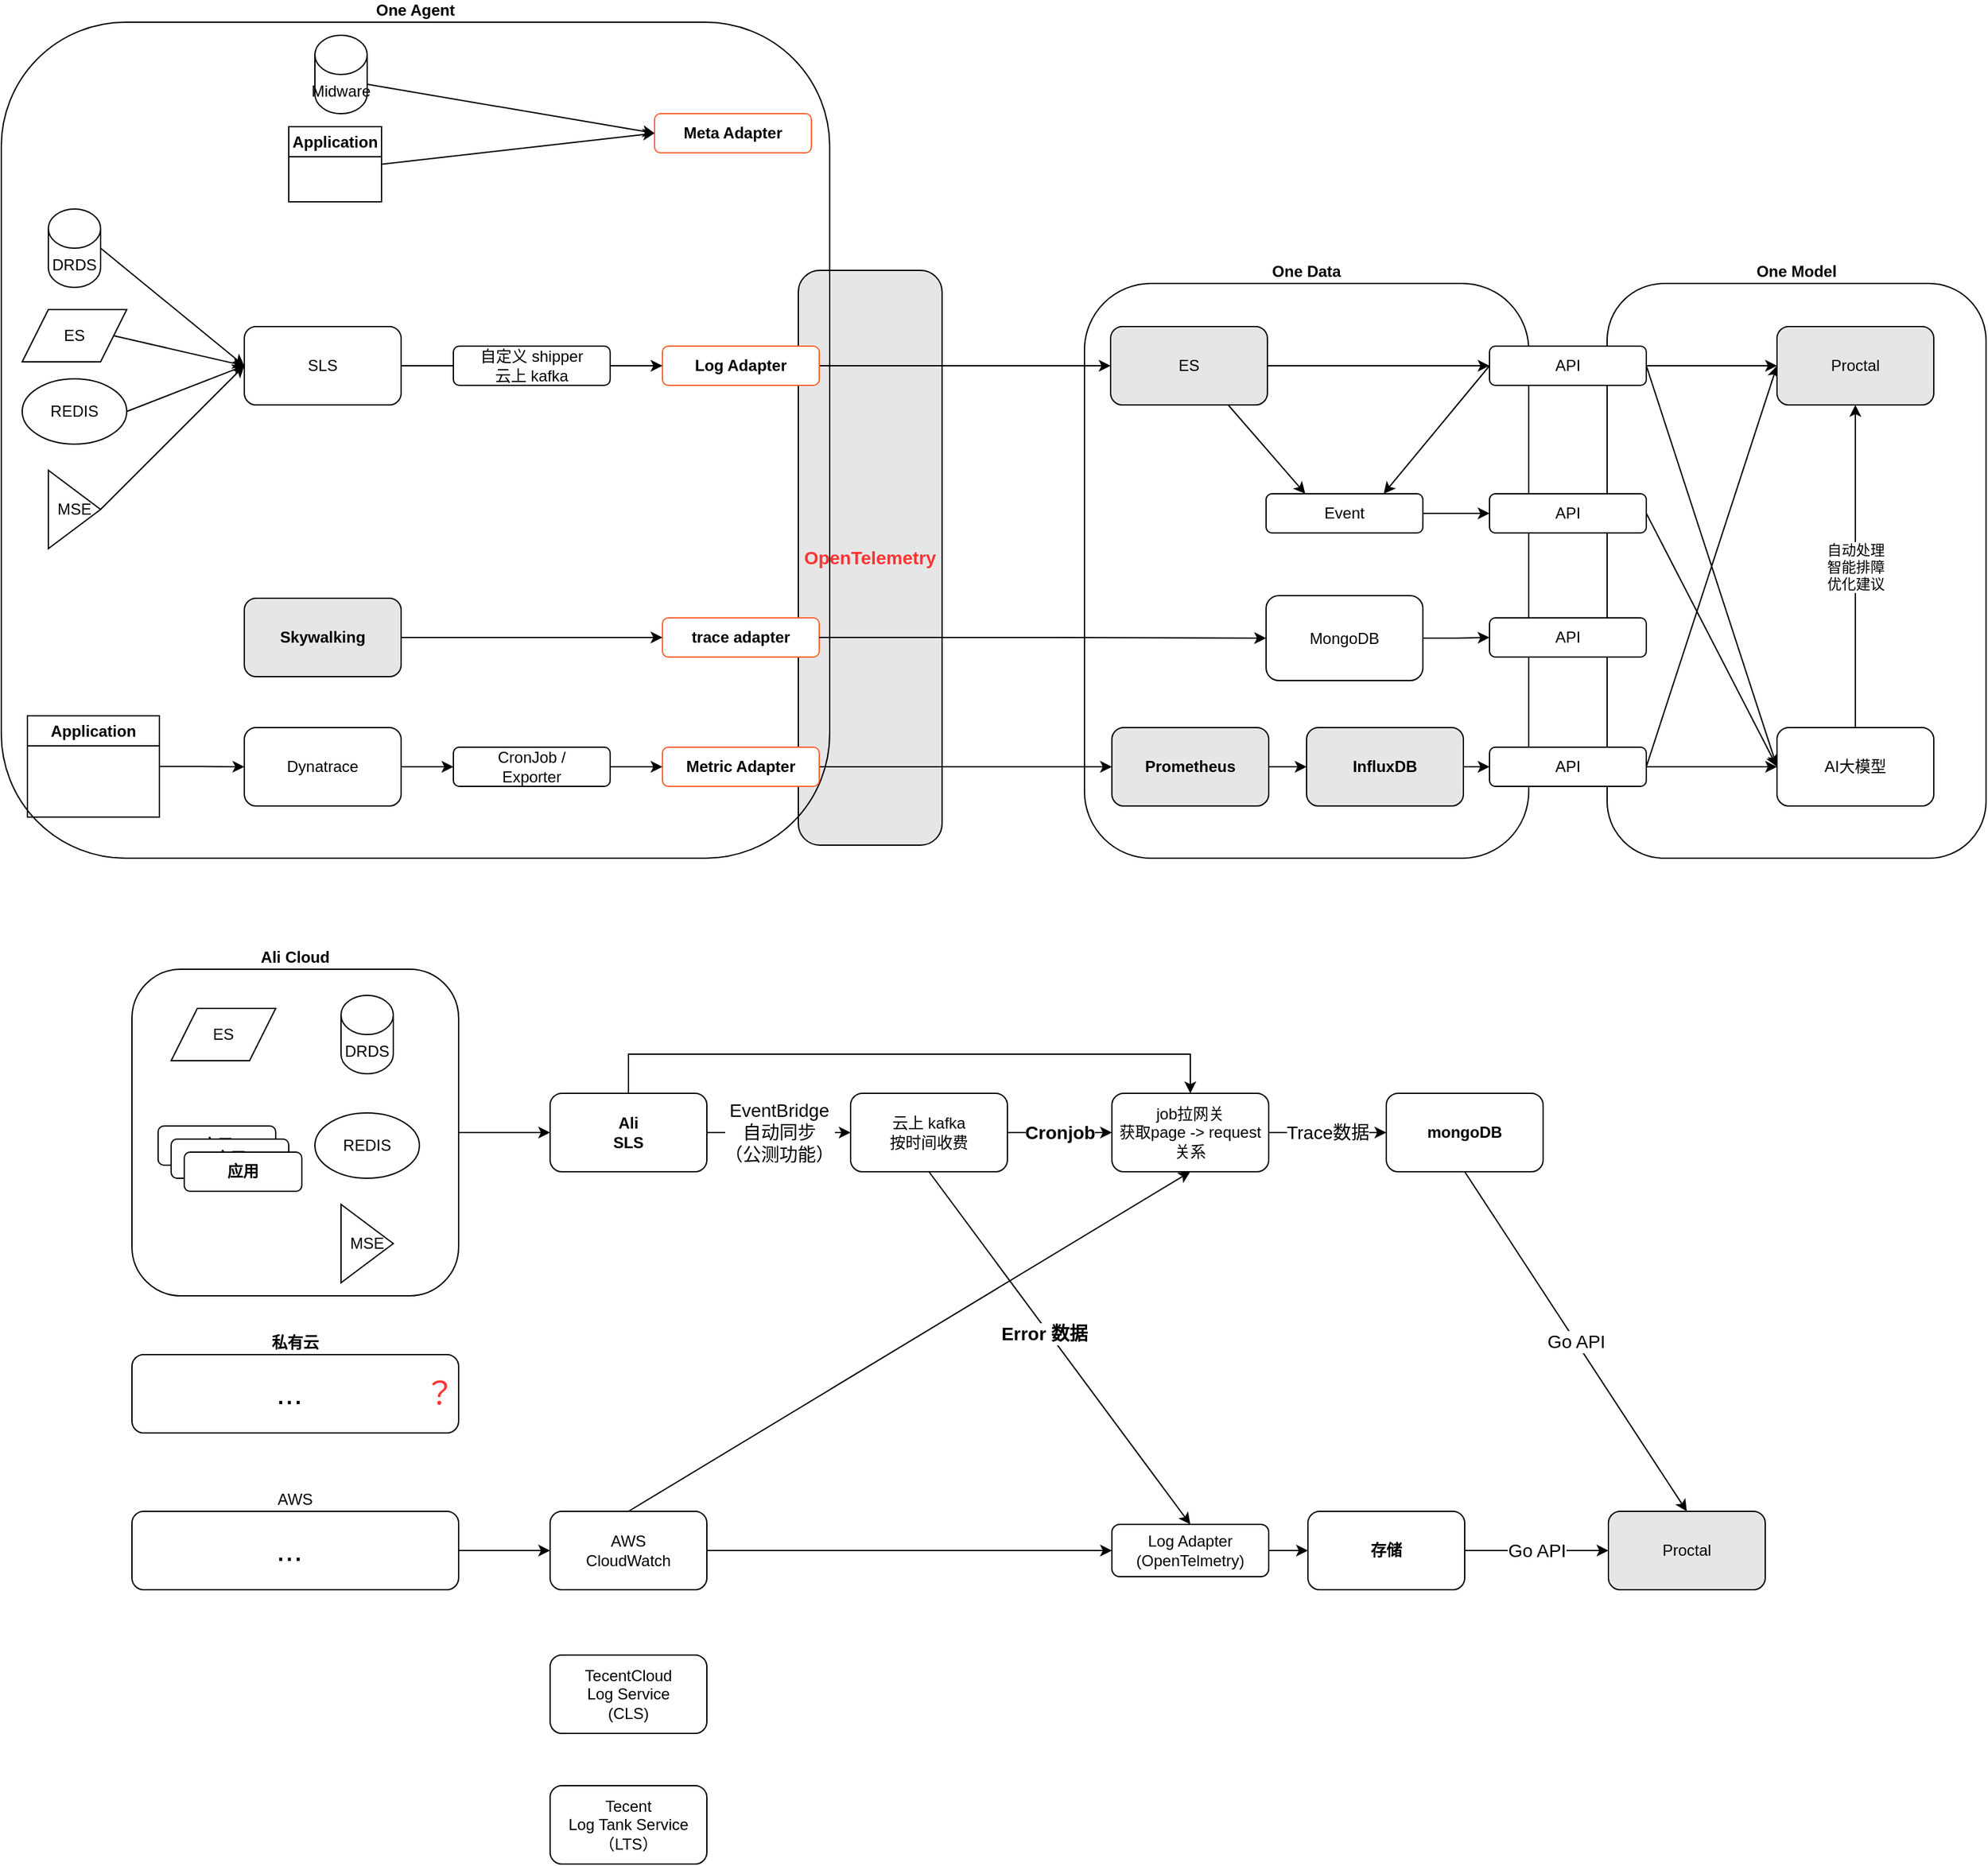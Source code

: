 <mxfile version="21.6.6" type="github">
  <diagram name="第 1 页" id="N1-KNFquu0YFQFn82y0o">
    <mxGraphModel dx="1562" dy="830" grid="1" gridSize="10" guides="0" tooltips="1" connect="1" arrows="1" fold="1" page="1" pageScale="1" pageWidth="827" pageHeight="1169" math="0" shadow="0">
      <root>
        <mxCell id="0" />
        <mxCell id="1" parent="0" />
        <mxCell id="Kcm9yG_U1b7y-MvVWpOY-38" style="edgeStyle=orthogonalEdgeStyle;rounded=0;orthogonalLoop=1;jettySize=auto;html=1;exitX=1;exitY=0.5;exitDx=0;exitDy=0;entryX=0;entryY=0.5;entryDx=0;entryDy=0;" parent="1" source="Kcm9yG_U1b7y-MvVWpOY-37" target="Kcm9yG_U1b7y-MvVWpOY-4" edge="1">
          <mxGeometry relative="1" as="geometry" />
        </mxCell>
        <mxCell id="Kcm9yG_U1b7y-MvVWpOY-37" value="Ali Cloud" style="rounded=1;whiteSpace=wrap;html=1;fillColor=none;labelPosition=center;verticalLabelPosition=top;align=center;verticalAlign=bottom;fontStyle=1" parent="1" vertex="1">
          <mxGeometry x="220" y="745" width="250" height="250" as="geometry" />
        </mxCell>
        <mxCell id="QkV-Cp4CuRcncDUJaHf6-18" value="OpenTelemetry" style="rounded=1;whiteSpace=wrap;html=1;fillColor=#E6E6E6;fontColor=#FF3333;fontStyle=1;fontSize=14;" parent="1" vertex="1">
          <mxGeometry x="730" y="210" width="110" height="440" as="geometry" />
        </mxCell>
        <mxCell id="QkV-Cp4CuRcncDUJaHf6-42" value="One Agent" style="rounded=1;whiteSpace=wrap;html=1;fillColor=none;labelPosition=center;verticalLabelPosition=top;align=center;verticalAlign=bottom;fontStyle=1" parent="1" vertex="1">
          <mxGeometry x="120" y="20" width="634" height="640" as="geometry" />
        </mxCell>
        <mxCell id="QkV-Cp4CuRcncDUJaHf6-33" value="One Data" style="rounded=1;whiteSpace=wrap;html=1;fillColor=none;labelPosition=center;verticalLabelPosition=top;align=center;verticalAlign=bottom;fontStyle=1;movable=1;resizable=1;rotatable=1;deletable=1;editable=1;locked=0;connectable=1;" parent="1" vertex="1">
          <mxGeometry x="949" y="220" width="340" height="440" as="geometry" />
        </mxCell>
        <mxCell id="QkV-Cp4CuRcncDUJaHf6-8" style="rounded=0;orthogonalLoop=1;jettySize=auto;html=1;exitX=1;exitY=0.5;exitDx=0;exitDy=0;entryX=0;entryY=0.5;entryDx=0;entryDy=0;" parent="1" source="QkV-Cp4CuRcncDUJaHf6-4" target="QkV-Cp4CuRcncDUJaHf6-1" edge="1">
          <mxGeometry relative="1" as="geometry" />
        </mxCell>
        <mxCell id="QkV-Cp4CuRcncDUJaHf6-4" value="ES" style="shape=parallelogram;perimeter=parallelogramPerimeter;whiteSpace=wrap;html=1;fixedSize=1;container=0;" parent="1" vertex="1">
          <mxGeometry x="136" y="240" width="80" height="40" as="geometry" />
        </mxCell>
        <mxCell id="QkV-Cp4CuRcncDUJaHf6-23" style="edgeStyle=orthogonalEdgeStyle;rounded=0;orthogonalLoop=1;jettySize=auto;html=1;exitX=1;exitY=0.5;exitDx=0;exitDy=0;entryX=0;entryY=0.5;entryDx=0;entryDy=0;" parent="1" source="QkV-Cp4CuRcncDUJaHf6-11" target="QkV-Cp4CuRcncDUJaHf6-22" edge="1">
          <mxGeometry relative="1" as="geometry" />
        </mxCell>
        <mxCell id="QkV-Cp4CuRcncDUJaHf6-11" value="Dynatrace" style="rounded=1;whiteSpace=wrap;html=1;" parent="1" vertex="1">
          <mxGeometry x="306" y="560" width="120" height="60" as="geometry" />
        </mxCell>
        <mxCell id="QkV-Cp4CuRcncDUJaHf6-15" style="edgeStyle=orthogonalEdgeStyle;rounded=0;orthogonalLoop=1;jettySize=auto;html=1;exitX=1;exitY=0.5;exitDx=0;exitDy=0;entryX=0;entryY=0.5;entryDx=0;entryDy=0;" parent="1" source="QkV-Cp4CuRcncDUJaHf6-14" target="QkV-Cp4CuRcncDUJaHf6-11" edge="1">
          <mxGeometry relative="1" as="geometry" />
        </mxCell>
        <mxCell id="QkV-Cp4CuRcncDUJaHf6-14" value="Application" style="swimlane;whiteSpace=wrap;html=1;" parent="1" vertex="1">
          <mxGeometry x="140" y="551" width="101" height="77.5" as="geometry" />
        </mxCell>
        <mxCell id="QkV-Cp4CuRcncDUJaHf6-58" style="edgeStyle=orthogonalEdgeStyle;rounded=0;orthogonalLoop=1;jettySize=auto;html=1;exitX=1;exitY=0.5;exitDx=0;exitDy=0;entryX=0;entryY=0.5;entryDx=0;entryDy=0;" parent="1" source="QkV-Cp4CuRcncDUJaHf6-19" target="QkV-Cp4CuRcncDUJaHf6-65" edge="1">
          <mxGeometry relative="1" as="geometry">
            <mxPoint x="800" y="590" as="targetPoint" />
          </mxGeometry>
        </mxCell>
        <mxCell id="QkV-Cp4CuRcncDUJaHf6-19" value="Metric Adapter" style="rounded=1;whiteSpace=wrap;html=1;fontStyle=1;strokeColor=#FF6130;" parent="1" vertex="1">
          <mxGeometry x="626" y="575" width="120" height="30" as="geometry" />
        </mxCell>
        <mxCell id="QkV-Cp4CuRcncDUJaHf6-24" style="edgeStyle=orthogonalEdgeStyle;rounded=0;orthogonalLoop=1;jettySize=auto;html=1;exitX=1;exitY=0.5;exitDx=0;exitDy=0;" parent="1" source="QkV-Cp4CuRcncDUJaHf6-22" target="QkV-Cp4CuRcncDUJaHf6-19" edge="1">
          <mxGeometry relative="1" as="geometry" />
        </mxCell>
        <mxCell id="QkV-Cp4CuRcncDUJaHf6-22" value="CronJob /&lt;br&gt;Exporter" style="rounded=1;whiteSpace=wrap;html=1;" parent="1" vertex="1">
          <mxGeometry x="466" y="575" width="120" height="30" as="geometry" />
        </mxCell>
        <mxCell id="QkV-Cp4CuRcncDUJaHf6-51" style="rounded=0;orthogonalLoop=1;jettySize=auto;html=1;exitX=0.75;exitY=1;exitDx=0;exitDy=0;entryX=0.25;entryY=0;entryDx=0;entryDy=0;" parent="1" source="QkV-Cp4CuRcncDUJaHf6-67" target="QkV-Cp4CuRcncDUJaHf6-48" edge="1">
          <mxGeometry relative="1" as="geometry">
            <mxPoint x="1029" y="315" as="sourcePoint" />
            <mxPoint x="1119" y="420" as="targetPoint" />
          </mxGeometry>
        </mxCell>
        <mxCell id="QkV-Cp4CuRcncDUJaHf6-56" style="edgeStyle=orthogonalEdgeStyle;rounded=0;orthogonalLoop=1;jettySize=auto;html=1;exitX=1;exitY=0.5;exitDx=0;exitDy=0;entryX=0;entryY=0.5;entryDx=0;entryDy=0;" parent="1" edge="1">
          <mxGeometry relative="1" as="geometry">
            <mxPoint x="1089" y="590" as="sourcePoint" />
            <mxPoint x="1119" y="590" as="targetPoint" />
          </mxGeometry>
        </mxCell>
        <mxCell id="QkV-Cp4CuRcncDUJaHf6-57" style="edgeStyle=orthogonalEdgeStyle;rounded=0;orthogonalLoop=1;jettySize=auto;html=1;exitX=1;exitY=0.5;exitDx=0;exitDy=0;entryX=0;entryY=0.5;entryDx=0;entryDy=0;" parent="1" target="QkV-Cp4CuRcncDUJaHf6-36" edge="1">
          <mxGeometry relative="1" as="geometry">
            <mxPoint x="1239" y="590" as="sourcePoint" />
          </mxGeometry>
        </mxCell>
        <mxCell id="QkV-Cp4CuRcncDUJaHf6-35" value="One Model" style="rounded=1;whiteSpace=wrap;html=1;fillColor=none;labelPosition=center;verticalLabelPosition=top;align=center;verticalAlign=bottom;fontStyle=1" parent="1" vertex="1">
          <mxGeometry x="1349" y="220" width="290" height="440" as="geometry" />
        </mxCell>
        <mxCell id="QkV-Cp4CuRcncDUJaHf6-41" style="rounded=0;orthogonalLoop=1;jettySize=auto;html=1;exitX=1;exitY=0.5;exitDx=0;exitDy=0;entryX=0;entryY=0.5;entryDx=0;entryDy=0;" parent="1" source="QkV-Cp4CuRcncDUJaHf6-36" target="QkV-Cp4CuRcncDUJaHf6-39" edge="1">
          <mxGeometry relative="1" as="geometry">
            <mxPoint x="1419" y="360" as="targetPoint" />
          </mxGeometry>
        </mxCell>
        <mxCell id="QkV-Cp4CuRcncDUJaHf6-46" style="rounded=0;orthogonalLoop=1;jettySize=auto;html=1;exitX=1;exitY=0.5;exitDx=0;exitDy=0;entryX=0;entryY=0.5;entryDx=0;entryDy=0;" parent="1" source="QkV-Cp4CuRcncDUJaHf6-36" target="QkV-Cp4CuRcncDUJaHf6-44" edge="1">
          <mxGeometry relative="1" as="geometry">
            <mxPoint x="1429" y="490" as="targetPoint" />
          </mxGeometry>
        </mxCell>
        <mxCell id="QkV-Cp4CuRcncDUJaHf6-36" value="API" style="rounded=1;whiteSpace=wrap;html=1;" parent="1" vertex="1">
          <mxGeometry x="1259" y="575" width="120" height="30" as="geometry" />
        </mxCell>
        <mxCell id="QkV-Cp4CuRcncDUJaHf6-40" style="rounded=0;orthogonalLoop=1;jettySize=auto;html=1;exitX=1;exitY=0.5;exitDx=0;exitDy=0;entryX=0;entryY=0.5;entryDx=0;entryDy=0;" parent="1" source="QkV-Cp4CuRcncDUJaHf6-37" target="QkV-Cp4CuRcncDUJaHf6-39" edge="1">
          <mxGeometry relative="1" as="geometry" />
        </mxCell>
        <mxCell id="QkV-Cp4CuRcncDUJaHf6-45" style="rounded=0;orthogonalLoop=1;jettySize=auto;html=1;exitX=1;exitY=0.5;exitDx=0;exitDy=0;entryX=0;entryY=0.5;entryDx=0;entryDy=0;" parent="1" source="QkV-Cp4CuRcncDUJaHf6-37" target="QkV-Cp4CuRcncDUJaHf6-44" edge="1">
          <mxGeometry relative="1" as="geometry" />
        </mxCell>
        <mxCell id="QkV-Cp4CuRcncDUJaHf6-50" style="rounded=0;orthogonalLoop=1;jettySize=auto;html=1;exitX=0;exitY=0.5;exitDx=0;exitDy=0;entryX=0.75;entryY=0;entryDx=0;entryDy=0;" parent="1" source="QkV-Cp4CuRcncDUJaHf6-37" target="QkV-Cp4CuRcncDUJaHf6-48" edge="1">
          <mxGeometry relative="1" as="geometry" />
        </mxCell>
        <mxCell id="QkV-Cp4CuRcncDUJaHf6-39" value="Proctal" style="rounded=1;whiteSpace=wrap;html=1;fillColor=#E6E6E6;" parent="1" vertex="1">
          <mxGeometry x="1479" y="253" width="120" height="60" as="geometry" />
        </mxCell>
        <mxCell id="QkV-Cp4CuRcncDUJaHf6-47" value="自动处理&lt;br&gt;智能排障&lt;br&gt;优化建议" style="edgeStyle=orthogonalEdgeStyle;rounded=0;orthogonalLoop=1;jettySize=auto;html=1;exitX=0.5;exitY=0;exitDx=0;exitDy=0;entryX=0.5;entryY=1;entryDx=0;entryDy=0;" parent="1" source="QkV-Cp4CuRcncDUJaHf6-44" target="QkV-Cp4CuRcncDUJaHf6-39" edge="1">
          <mxGeometry relative="1" as="geometry" />
        </mxCell>
        <mxCell id="QkV-Cp4CuRcncDUJaHf6-44" value="AI大模型" style="rounded=1;whiteSpace=wrap;html=1;" parent="1" vertex="1">
          <mxGeometry x="1479" y="560" width="120" height="60" as="geometry" />
        </mxCell>
        <mxCell id="QkV-Cp4CuRcncDUJaHf6-55" style="rounded=0;orthogonalLoop=1;jettySize=auto;html=1;exitX=1;exitY=0.5;exitDx=0;exitDy=0;entryX=0;entryY=0.5;entryDx=0;entryDy=0;" parent="1" source="QkV-Cp4CuRcncDUJaHf6-53" target="QkV-Cp4CuRcncDUJaHf6-44" edge="1">
          <mxGeometry relative="1" as="geometry">
            <mxPoint x="1429" y="490" as="targetPoint" />
          </mxGeometry>
        </mxCell>
        <mxCell id="QkV-Cp4CuRcncDUJaHf6-65" value="Prometheus" style="rounded=1;whiteSpace=wrap;html=1;fontStyle=1;fillColor=#E6E6E6;" parent="1" vertex="1">
          <mxGeometry x="970" y="560" width="120" height="60" as="geometry" />
        </mxCell>
        <mxCell id="QkV-Cp4CuRcncDUJaHf6-66" value="InfluxDB" style="rounded=1;whiteSpace=wrap;html=1;fontStyle=1;fillColor=#E6E6E6;" parent="1" vertex="1">
          <mxGeometry x="1119" y="560" width="120" height="60" as="geometry" />
        </mxCell>
        <mxCell id="QkV-Cp4CuRcncDUJaHf6-1" value="SLS" style="rounded=1;whiteSpace=wrap;html=1;fontStyle=0" parent="1" vertex="1">
          <mxGeometry x="306" y="253" width="120" height="60" as="geometry" />
        </mxCell>
        <mxCell id="QkV-Cp4CuRcncDUJaHf6-3" value="DRDS" style="shape=cylinder3;whiteSpace=wrap;html=1;boundedLbl=1;backgroundOutline=1;size=15;" parent="1" vertex="1">
          <mxGeometry x="156" y="163" width="40" height="60" as="geometry" />
        </mxCell>
        <mxCell id="QkV-Cp4CuRcncDUJaHf6-5" value="REDIS" style="ellipse;whiteSpace=wrap;html=1;" parent="1" vertex="1">
          <mxGeometry x="136" y="293" width="80" height="50" as="geometry" />
        </mxCell>
        <mxCell id="QkV-Cp4CuRcncDUJaHf6-6" value="MSE" style="triangle;whiteSpace=wrap;html=1;" parent="1" vertex="1">
          <mxGeometry x="156" y="363" width="40" height="60" as="geometry" />
        </mxCell>
        <mxCell id="QkV-Cp4CuRcncDUJaHf6-37" value="API" style="rounded=1;whiteSpace=wrap;html=1;" parent="1" vertex="1">
          <mxGeometry x="1259" y="268" width="120" height="30" as="geometry" />
        </mxCell>
        <mxCell id="QkV-Cp4CuRcncDUJaHf6-67" value="ES" style="rounded=1;whiteSpace=wrap;html=1;fillColor=#E6E6E6;" parent="1" vertex="1">
          <mxGeometry x="969" y="253" width="120" height="60" as="geometry" />
        </mxCell>
        <mxCell id="QkV-Cp4CuRcncDUJaHf6-43" value="" style="rounded=0;orthogonalLoop=1;jettySize=auto;html=1;exitX=1;exitY=0.5;exitDx=0;exitDy=0;exitPerimeter=0;entryX=0;entryY=0.5;entryDx=0;entryDy=0;" parent="1" source="QkV-Cp4CuRcncDUJaHf6-3" target="QkV-Cp4CuRcncDUJaHf6-1" edge="1">
          <mxGeometry relative="1" as="geometry">
            <mxPoint x="460" y="273" as="sourcePoint" />
            <mxPoint x="590" y="423" as="targetPoint" />
          </mxGeometry>
        </mxCell>
        <mxCell id="QkV-Cp4CuRcncDUJaHf6-9" style="rounded=0;orthogonalLoop=1;jettySize=auto;html=1;exitX=1;exitY=0.5;exitDx=0;exitDy=0;entryX=0;entryY=0.5;entryDx=0;entryDy=0;" parent="1" source="QkV-Cp4CuRcncDUJaHf6-5" target="QkV-Cp4CuRcncDUJaHf6-1" edge="1">
          <mxGeometry relative="1" as="geometry">
            <mxPoint x="610" y="423" as="targetPoint" />
          </mxGeometry>
        </mxCell>
        <mxCell id="QkV-Cp4CuRcncDUJaHf6-10" style="rounded=0;orthogonalLoop=1;jettySize=auto;html=1;exitX=1;exitY=0.5;exitDx=0;exitDy=0;entryX=0;entryY=0.5;entryDx=0;entryDy=0;" parent="1" source="QkV-Cp4CuRcncDUJaHf6-6" target="QkV-Cp4CuRcncDUJaHf6-1" edge="1">
          <mxGeometry relative="1" as="geometry" />
        </mxCell>
        <mxCell id="QkV-Cp4CuRcncDUJaHf6-26" style="edgeStyle=orthogonalEdgeStyle;rounded=0;orthogonalLoop=1;jettySize=auto;html=1;exitX=1;exitY=0.5;exitDx=0;exitDy=0;entryX=0;entryY=0.5;entryDx=0;entryDy=0;" parent="1" source="QkV-Cp4CuRcncDUJaHf6-1" edge="1">
          <mxGeometry relative="1" as="geometry">
            <mxPoint x="500" y="283" as="targetPoint" />
          </mxGeometry>
        </mxCell>
        <mxCell id="QkV-Cp4CuRcncDUJaHf6-52" style="edgeStyle=orthogonalEdgeStyle;rounded=0;orthogonalLoop=1;jettySize=auto;html=1;exitX=1;exitY=0.5;exitDx=0;exitDy=0;entryX=0;entryY=0.5;entryDx=0;entryDy=0;" parent="1" source="QkV-Cp4CuRcncDUJaHf6-67" target="QkV-Cp4CuRcncDUJaHf6-37" edge="1">
          <mxGeometry relative="1" as="geometry">
            <mxPoint x="1339" y="423" as="sourcePoint" />
          </mxGeometry>
        </mxCell>
        <mxCell id="QkV-Cp4CuRcncDUJaHf6-69" style="edgeStyle=orthogonalEdgeStyle;rounded=0;orthogonalLoop=1;jettySize=auto;html=1;exitX=1;exitY=0.5;exitDx=0;exitDy=0;entryX=0;entryY=0.5;entryDx=0;entryDy=0;" parent="1" source="LD9HQeWfLgGW2fzm7d1R-1" target="QkV-Cp4CuRcncDUJaHf6-67" edge="1">
          <mxGeometry relative="1" as="geometry">
            <mxPoint x="780" y="283" as="sourcePoint" />
          </mxGeometry>
        </mxCell>
        <mxCell id="LD9HQeWfLgGW2fzm7d1R-1" value="Log Adapter" style="rounded=1;whiteSpace=wrap;html=1;fontStyle=1;strokeColor=#FF6130;" parent="1" vertex="1">
          <mxGeometry x="626" y="268" width="120" height="30" as="geometry" />
        </mxCell>
        <mxCell id="LD9HQeWfLgGW2fzm7d1R-9" style="edgeStyle=orthogonalEdgeStyle;rounded=0;orthogonalLoop=1;jettySize=auto;html=1;exitX=1;exitY=0.5;exitDx=0;exitDy=0;entryX=0;entryY=0.5;entryDx=0;entryDy=0;" parent="1" source="LD9HQeWfLgGW2fzm7d1R-2" target="LD9HQeWfLgGW2fzm7d1R-1" edge="1">
          <mxGeometry relative="1" as="geometry" />
        </mxCell>
        <mxCell id="LD9HQeWfLgGW2fzm7d1R-2" value="自定义 shipper&lt;br&gt;云上 kafka" style="rounded=1;whiteSpace=wrap;html=1;" parent="1" vertex="1">
          <mxGeometry x="466" y="268" width="120" height="30" as="geometry" />
        </mxCell>
        <mxCell id="QkV-Cp4CuRcncDUJaHf6-59" value="Skywalking" style="rounded=1;whiteSpace=wrap;html=1;fontStyle=1;fillColor=#E6E6E6;" parent="1" vertex="1">
          <mxGeometry x="306" y="461" width="120" height="60" as="geometry" />
        </mxCell>
        <mxCell id="QkV-Cp4CuRcncDUJaHf6-61" value="trace adapter" style="rounded=1;whiteSpace=wrap;html=1;fontStyle=1;strokeColor=#FF6130;" parent="1" vertex="1">
          <mxGeometry x="626" y="476" width="120" height="30" as="geometry" />
        </mxCell>
        <mxCell id="QkV-Cp4CuRcncDUJaHf6-63" value="API" style="rounded=1;whiteSpace=wrap;html=1;" parent="1" vertex="1">
          <mxGeometry x="1259" y="476" width="120" height="30" as="geometry" />
        </mxCell>
        <mxCell id="QkV-Cp4CuRcncDUJaHf6-64" value="MongoDB" style="rounded=1;whiteSpace=wrap;html=1;" parent="1" vertex="1">
          <mxGeometry x="1088" y="459" width="120" height="65" as="geometry" />
        </mxCell>
        <mxCell id="QkV-Cp4CuRcncDUJaHf6-62" style="edgeStyle=orthogonalEdgeStyle;rounded=0;orthogonalLoop=1;jettySize=auto;html=1;exitX=1;exitY=0.5;exitDx=0;exitDy=0;entryX=0;entryY=0.5;entryDx=0;entryDy=0;" parent="1" source="QkV-Cp4CuRcncDUJaHf6-59" target="QkV-Cp4CuRcncDUJaHf6-61" edge="1">
          <mxGeometry relative="1" as="geometry" />
        </mxCell>
        <mxCell id="QkV-Cp4CuRcncDUJaHf6-70" style="edgeStyle=orthogonalEdgeStyle;rounded=0;orthogonalLoop=1;jettySize=auto;html=1;exitX=1;exitY=0.5;exitDx=0;exitDy=0;entryX=0;entryY=0.5;entryDx=0;entryDy=0;" parent="1" source="QkV-Cp4CuRcncDUJaHf6-61" target="QkV-Cp4CuRcncDUJaHf6-64" edge="1">
          <mxGeometry relative="1" as="geometry" />
        </mxCell>
        <mxCell id="QkV-Cp4CuRcncDUJaHf6-71" style="edgeStyle=orthogonalEdgeStyle;rounded=0;orthogonalLoop=1;jettySize=auto;html=1;exitX=1;exitY=0.5;exitDx=0;exitDy=0;" parent="1" source="QkV-Cp4CuRcncDUJaHf6-64" target="QkV-Cp4CuRcncDUJaHf6-63" edge="1">
          <mxGeometry relative="1" as="geometry" />
        </mxCell>
        <mxCell id="QkV-Cp4CuRcncDUJaHf6-48" value="Event" style="rounded=1;whiteSpace=wrap;html=1;" parent="1" vertex="1">
          <mxGeometry x="1088" y="381" width="120" height="30" as="geometry" />
        </mxCell>
        <mxCell id="QkV-Cp4CuRcncDUJaHf6-53" value="API" style="rounded=1;whiteSpace=wrap;html=1;" parent="1" vertex="1">
          <mxGeometry x="1259" y="381" width="120" height="30" as="geometry" />
        </mxCell>
        <mxCell id="QkV-Cp4CuRcncDUJaHf6-54" style="edgeStyle=orthogonalEdgeStyle;rounded=0;orthogonalLoop=1;jettySize=auto;html=1;exitX=1;exitY=0.5;exitDx=0;exitDy=0;entryX=0;entryY=0.5;entryDx=0;entryDy=0;" parent="1" source="QkV-Cp4CuRcncDUJaHf6-48" target="QkV-Cp4CuRcncDUJaHf6-53" edge="1">
          <mxGeometry relative="1" as="geometry" />
        </mxCell>
        <mxCell id="Kcm9yG_U1b7y-MvVWpOY-3" value="ES" style="shape=parallelogram;perimeter=parallelogramPerimeter;whiteSpace=wrap;html=1;fixedSize=1;container=0;" parent="1" vertex="1">
          <mxGeometry x="250" y="775" width="80" height="40" as="geometry" />
        </mxCell>
        <mxCell id="Kcm9yG_U1b7y-MvVWpOY-56" style="edgeStyle=orthogonalEdgeStyle;rounded=0;orthogonalLoop=1;jettySize=auto;html=1;exitX=0.5;exitY=0;exitDx=0;exitDy=0;entryX=0.5;entryY=0;entryDx=0;entryDy=0;" parent="1" source="Kcm9yG_U1b7y-MvVWpOY-4" target="Kcm9yG_U1b7y-MvVWpOY-32" edge="1">
          <mxGeometry relative="1" as="geometry">
            <Array as="points">
              <mxPoint x="600" y="810" />
              <mxPoint x="1030" y="810" />
            </Array>
          </mxGeometry>
        </mxCell>
        <mxCell id="Kcm9yG_U1b7y-MvVWpOY-4" value="Ali&lt;br&gt;SLS" style="rounded=1;whiteSpace=wrap;html=1;fontStyle=1" parent="1" vertex="1">
          <mxGeometry x="540" y="840" width="120" height="60" as="geometry" />
        </mxCell>
        <mxCell id="Kcm9yG_U1b7y-MvVWpOY-5" value="DRDS" style="shape=cylinder3;whiteSpace=wrap;html=1;boundedLbl=1;backgroundOutline=1;size=15;" parent="1" vertex="1">
          <mxGeometry x="380" y="765" width="40" height="60" as="geometry" />
        </mxCell>
        <mxCell id="Kcm9yG_U1b7y-MvVWpOY-6" value="REDIS" style="ellipse;whiteSpace=wrap;html=1;" parent="1" vertex="1">
          <mxGeometry x="360" y="855" width="80" height="50" as="geometry" />
        </mxCell>
        <mxCell id="Kcm9yG_U1b7y-MvVWpOY-7" value="MSE" style="triangle;whiteSpace=wrap;html=1;" parent="1" vertex="1">
          <mxGeometry x="380" y="925" width="40" height="60" as="geometry" />
        </mxCell>
        <mxCell id="Kcm9yG_U1b7y-MvVWpOY-11" value="EventBridge&lt;br style=&quot;font-size: 14px;&quot;&gt;自动同步&lt;br style=&quot;font-size: 14px;&quot;&gt;（公测功能）" style="edgeStyle=orthogonalEdgeStyle;rounded=0;orthogonalLoop=1;jettySize=auto;html=1;exitX=1;exitY=0.5;exitDx=0;exitDy=0;entryX=0;entryY=0.5;entryDx=0;entryDy=0;fontSize=14;" parent="1" source="Kcm9yG_U1b7y-MvVWpOY-4" target="Kcm9yG_U1b7y-MvVWpOY-14" edge="1">
          <mxGeometry relative="1" as="geometry">
            <mxPoint x="690" y="970" as="targetPoint" />
          </mxGeometry>
        </mxCell>
        <mxCell id="Kcm9yG_U1b7y-MvVWpOY-47" value="&lt;font style=&quot;font-size: 14px;&quot;&gt;Go API&lt;/font&gt;" style="edgeStyle=orthogonalEdgeStyle;rounded=0;orthogonalLoop=1;jettySize=auto;html=1;entryX=0;entryY=0.5;entryDx=0;entryDy=0;exitX=1;exitY=0.5;exitDx=0;exitDy=0;" parent="1" source="Kcm9yG_U1b7y-MvVWpOY-58" target="Kcm9yG_U1b7y-MvVWpOY-46" edge="1">
          <mxGeometry relative="1" as="geometry">
            <mxPoint x="1230" y="1190" as="sourcePoint" />
          </mxGeometry>
        </mxCell>
        <mxCell id="Kcm9yG_U1b7y-MvVWpOY-59" style="edgeStyle=orthogonalEdgeStyle;rounded=0;orthogonalLoop=1;jettySize=auto;html=1;exitX=1;exitY=0.5;exitDx=0;exitDy=0;entryX=0;entryY=0.5;entryDx=0;entryDy=0;" parent="1" source="Kcm9yG_U1b7y-MvVWpOY-12" target="Kcm9yG_U1b7y-MvVWpOY-58" edge="1">
          <mxGeometry relative="1" as="geometry" />
        </mxCell>
        <mxCell id="Kcm9yG_U1b7y-MvVWpOY-12" value="Log Adapter&lt;br&gt;(OpenTelmetry)" style="rounded=1;whiteSpace=wrap;html=1;" parent="1" vertex="1">
          <mxGeometry x="970" y="1170" width="120" height="40" as="geometry" />
        </mxCell>
        <mxCell id="Kcm9yG_U1b7y-MvVWpOY-13" style="rounded=0;orthogonalLoop=1;jettySize=auto;html=1;exitX=0.5;exitY=1;exitDx=0;exitDy=0;entryX=0.5;entryY=0;entryDx=0;entryDy=0;" parent="1" source="Kcm9yG_U1b7y-MvVWpOY-14" target="Kcm9yG_U1b7y-MvVWpOY-12" edge="1">
          <mxGeometry relative="1" as="geometry" />
        </mxCell>
        <mxCell id="Kcm9yG_U1b7y-MvVWpOY-27" value="Error 数据" style="edgeLabel;html=1;align=center;verticalAlign=middle;resizable=0;points=[];fontStyle=1;fontSize=14;" parent="Kcm9yG_U1b7y-MvVWpOY-13" vertex="1" connectable="0">
          <mxGeometry x="-0.098" y="-4" relative="1" as="geometry">
            <mxPoint x="1" as="offset" />
          </mxGeometry>
        </mxCell>
        <mxCell id="Kcm9yG_U1b7y-MvVWpOY-33" value="Cronjob" style="edgeStyle=orthogonalEdgeStyle;rounded=0;orthogonalLoop=1;jettySize=auto;html=1;exitX=1;exitY=0.5;exitDx=0;exitDy=0;entryX=0;entryY=0.5;entryDx=0;entryDy=0;fontStyle=1;fontSize=14;" parent="1" source="Kcm9yG_U1b7y-MvVWpOY-14" target="Kcm9yG_U1b7y-MvVWpOY-32" edge="1">
          <mxGeometry relative="1" as="geometry" />
        </mxCell>
        <mxCell id="Kcm9yG_U1b7y-MvVWpOY-14" value="云上 kafka&lt;br&gt;按时间收费" style="rounded=1;whiteSpace=wrap;html=1;" parent="1" vertex="1">
          <mxGeometry x="770" y="840" width="120" height="60" as="geometry" />
        </mxCell>
        <mxCell id="Kcm9yG_U1b7y-MvVWpOY-17" value="" style="edgeStyle=orthogonalEdgeStyle;rounded=0;orthogonalLoop=1;jettySize=auto;html=1;exitX=1;exitY=0.5;exitDx=0;exitDy=0;entryX=0;entryY=0.5;entryDx=0;entryDy=0;fontSize=14;" parent="1" source="Kcm9yG_U1b7y-MvVWpOY-15" target="Kcm9yG_U1b7y-MvVWpOY-12" edge="1">
          <mxGeometry relative="1" as="geometry" />
        </mxCell>
        <mxCell id="Kcm9yG_U1b7y-MvVWpOY-57" style="rounded=0;orthogonalLoop=1;jettySize=auto;html=1;exitX=0.5;exitY=0;exitDx=0;exitDy=0;entryX=0.5;entryY=1;entryDx=0;entryDy=0;" parent="1" source="Kcm9yG_U1b7y-MvVWpOY-15" target="Kcm9yG_U1b7y-MvVWpOY-32" edge="1">
          <mxGeometry relative="1" as="geometry" />
        </mxCell>
        <mxCell id="Kcm9yG_U1b7y-MvVWpOY-15" value="AWS&lt;br&gt;CloudWatch" style="rounded=1;whiteSpace=wrap;html=1;fontStyle=0" parent="1" vertex="1">
          <mxGeometry x="540" y="1160" width="120" height="60" as="geometry" />
        </mxCell>
        <mxCell id="Kcm9yG_U1b7y-MvVWpOY-18" value="TecentCloud &lt;br&gt;Log Service&lt;br&gt;(CLS)" style="rounded=1;whiteSpace=wrap;html=1;fontStyle=0" parent="1" vertex="1">
          <mxGeometry x="540" y="1270" width="120" height="60" as="geometry" />
        </mxCell>
        <mxCell id="Kcm9yG_U1b7y-MvVWpOY-19" value="Tecent&lt;br&gt;Log Tank Service&lt;br&gt;（LTS）" style="rounded=1;whiteSpace=wrap;html=1;fontStyle=0" parent="1" vertex="1">
          <mxGeometry x="540" y="1370" width="120" height="60" as="geometry" />
        </mxCell>
        <mxCell id="Kcm9yG_U1b7y-MvVWpOY-21" value="应用" style="rounded=1;whiteSpace=wrap;html=1;fontStyle=1" parent="1" vertex="1">
          <mxGeometry x="240" y="865" width="90" height="30" as="geometry" />
        </mxCell>
        <mxCell id="Kcm9yG_U1b7y-MvVWpOY-30" value="应用" style="rounded=1;whiteSpace=wrap;html=1;fontStyle=1" parent="1" vertex="1">
          <mxGeometry x="250" y="875" width="90" height="30" as="geometry" />
        </mxCell>
        <mxCell id="Kcm9yG_U1b7y-MvVWpOY-31" value="应用" style="rounded=1;whiteSpace=wrap;html=1;fontStyle=1" parent="1" vertex="1">
          <mxGeometry x="260" y="885" width="90" height="30" as="geometry" />
        </mxCell>
        <mxCell id="Kcm9yG_U1b7y-MvVWpOY-36" value="Trace数据" style="edgeStyle=orthogonalEdgeStyle;rounded=0;orthogonalLoop=1;jettySize=auto;html=1;exitX=1;exitY=0.5;exitDx=0;exitDy=0;entryX=0;entryY=0.5;entryDx=0;entryDy=0;fontSize=14;" parent="1" source="Kcm9yG_U1b7y-MvVWpOY-32" target="Kcm9yG_U1b7y-MvVWpOY-35" edge="1">
          <mxGeometry relative="1" as="geometry" />
        </mxCell>
        <mxCell id="Kcm9yG_U1b7y-MvVWpOY-32" value="job拉网关&lt;br&gt;获取page -&amp;gt; request&lt;br&gt;关系" style="rounded=1;whiteSpace=wrap;html=1;" parent="1" vertex="1">
          <mxGeometry x="970" y="840" width="120" height="60" as="geometry" />
        </mxCell>
        <mxCell id="Kcm9yG_U1b7y-MvVWpOY-48" value="&lt;font style=&quot;font-size: 14px;&quot;&gt;Go API&lt;/font&gt;" style="rounded=0;orthogonalLoop=1;jettySize=auto;html=1;exitX=0.5;exitY=1;exitDx=0;exitDy=0;entryX=0.5;entryY=0;entryDx=0;entryDy=0;" parent="1" source="Kcm9yG_U1b7y-MvVWpOY-35" target="Kcm9yG_U1b7y-MvVWpOY-46" edge="1">
          <mxGeometry relative="1" as="geometry" />
        </mxCell>
        <mxCell id="Kcm9yG_U1b7y-MvVWpOY-35" value="mongoDB" style="rounded=1;whiteSpace=wrap;html=1;fontStyle=1" parent="1" vertex="1">
          <mxGeometry x="1180" y="840" width="120" height="60" as="geometry" />
        </mxCell>
        <mxCell id="Kcm9yG_U1b7y-MvVWpOY-39" value="私有云" style="rounded=1;whiteSpace=wrap;html=1;fillColor=none;labelPosition=center;verticalLabelPosition=top;align=center;verticalAlign=bottom;fontStyle=1" parent="1" vertex="1">
          <mxGeometry x="220" y="1040" width="250" height="60" as="geometry" />
        </mxCell>
        <mxCell id="Kcm9yG_U1b7y-MvVWpOY-44" style="edgeStyle=orthogonalEdgeStyle;rounded=0;orthogonalLoop=1;jettySize=auto;html=1;exitX=1;exitY=0.5;exitDx=0;exitDy=0;entryX=0;entryY=0.5;entryDx=0;entryDy=0;" parent="1" source="Kcm9yG_U1b7y-MvVWpOY-41" target="Kcm9yG_U1b7y-MvVWpOY-15" edge="1">
          <mxGeometry relative="1" as="geometry" />
        </mxCell>
        <mxCell id="Kcm9yG_U1b7y-MvVWpOY-41" value="AWS" style="rounded=1;whiteSpace=wrap;html=1;fillColor=none;labelPosition=center;verticalLabelPosition=top;align=center;verticalAlign=bottom;fontStyle=0" parent="1" vertex="1">
          <mxGeometry x="220" y="1160" width="250" height="60" as="geometry" />
        </mxCell>
        <mxCell id="Kcm9yG_U1b7y-MvVWpOY-42" value="&lt;font style=&quot;font-size: 24px;&quot;&gt;...&lt;/font&gt;" style="text;html=1;align=center;verticalAlign=middle;resizable=0;points=[];autosize=1;strokeColor=none;fillColor=none;" parent="1" vertex="1">
          <mxGeometry x="320" y="1050" width="40" height="40" as="geometry" />
        </mxCell>
        <mxCell id="Kcm9yG_U1b7y-MvVWpOY-43" value="&lt;font style=&quot;font-size: 24px;&quot;&gt;...&lt;/font&gt;" style="text;html=1;align=center;verticalAlign=middle;resizable=0;points=[];autosize=1;strokeColor=none;fillColor=none;" parent="1" vertex="1">
          <mxGeometry x="320" y="1170" width="40" height="40" as="geometry" />
        </mxCell>
        <mxCell id="Kcm9yG_U1b7y-MvVWpOY-46" value="Proctal" style="rounded=1;whiteSpace=wrap;html=1;fillColor=#E6E6E6;" parent="1" vertex="1">
          <mxGeometry x="1350" y="1160" width="120" height="60" as="geometry" />
        </mxCell>
        <mxCell id="Kcm9yG_U1b7y-MvVWpOY-52" value="&lt;font color=&quot;#ff3333&quot; style=&quot;font-size: 24px;&quot;&gt;？&lt;/font&gt;" style="text;html=1;align=center;verticalAlign=middle;resizable=0;points=[];autosize=1;strokeColor=none;fillColor=none;" parent="1" vertex="1">
          <mxGeometry x="430" y="1050" width="50" height="40" as="geometry" />
        </mxCell>
        <mxCell id="Kcm9yG_U1b7y-MvVWpOY-58" value="存储" style="rounded=1;whiteSpace=wrap;html=1;fontStyle=1" parent="1" vertex="1">
          <mxGeometry x="1120" y="1160" width="120" height="60" as="geometry" />
        </mxCell>
        <mxCell id="Uf4ihw__WMp9rh9Pb5De-1" value="Meta Adapter" style="rounded=1;whiteSpace=wrap;html=1;fontStyle=1;strokeColor=#FF6130;" vertex="1" parent="1">
          <mxGeometry x="620" y="90" width="120" height="30" as="geometry" />
        </mxCell>
        <mxCell id="Uf4ihw__WMp9rh9Pb5De-5" style="rounded=0;orthogonalLoop=1;jettySize=auto;html=1;exitX=1;exitY=0;exitDx=0;exitDy=37.5;exitPerimeter=0;entryX=0;entryY=0.5;entryDx=0;entryDy=0;" edge="1" parent="1" source="Uf4ihw__WMp9rh9Pb5De-2" target="Uf4ihw__WMp9rh9Pb5De-1">
          <mxGeometry relative="1" as="geometry" />
        </mxCell>
        <mxCell id="Uf4ihw__WMp9rh9Pb5De-2" value="Midware" style="shape=cylinder3;whiteSpace=wrap;html=1;boundedLbl=1;backgroundOutline=1;size=15;" vertex="1" parent="1">
          <mxGeometry x="360" y="30" width="40" height="60" as="geometry" />
        </mxCell>
        <mxCell id="Uf4ihw__WMp9rh9Pb5De-6" style="rounded=0;orthogonalLoop=1;jettySize=auto;html=1;exitX=1;exitY=0.5;exitDx=0;exitDy=0;entryX=0;entryY=0.5;entryDx=0;entryDy=0;" edge="1" parent="1" source="Uf4ihw__WMp9rh9Pb5De-4" target="Uf4ihw__WMp9rh9Pb5De-1">
          <mxGeometry relative="1" as="geometry" />
        </mxCell>
        <mxCell id="Uf4ihw__WMp9rh9Pb5De-4" value="Application" style="swimlane;whiteSpace=wrap;html=1;" vertex="1" parent="1">
          <mxGeometry x="340" y="100" width="71" height="57.5" as="geometry" />
        </mxCell>
      </root>
    </mxGraphModel>
  </diagram>
</mxfile>
